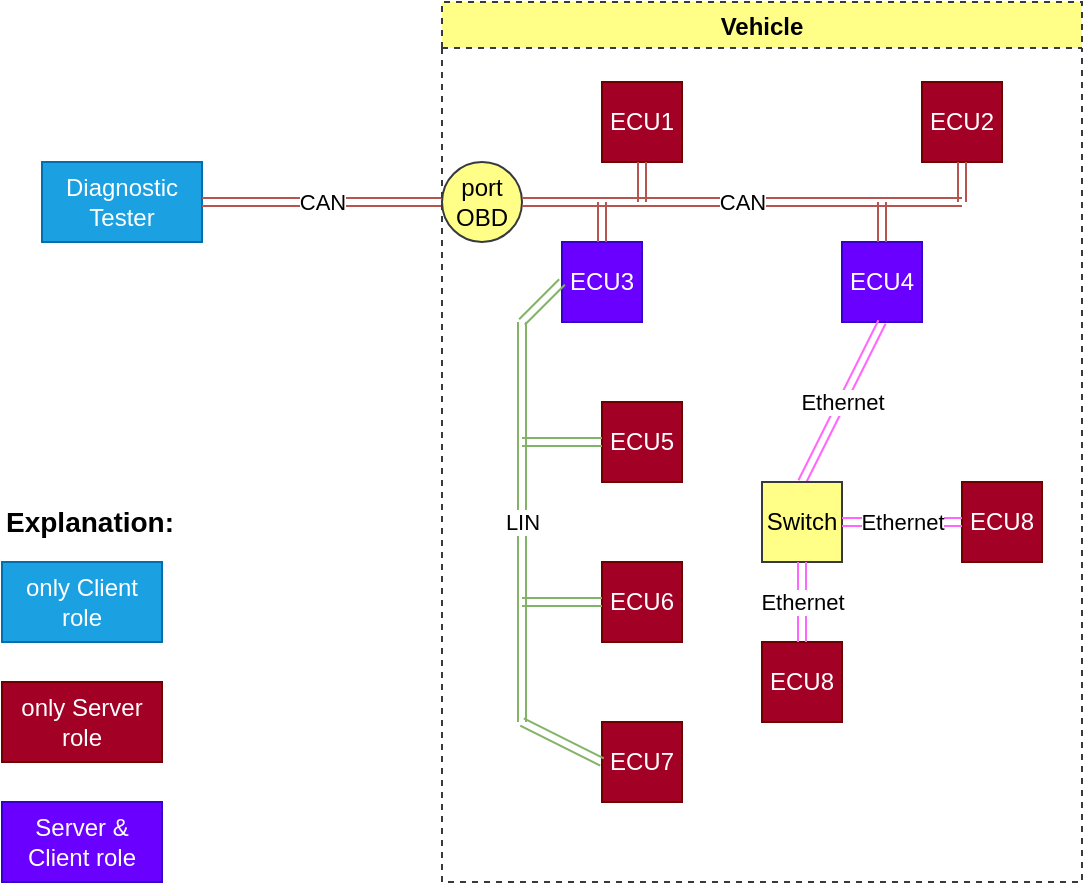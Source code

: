 <mxfile version="14.9.6" type="device" pages="2"><diagram id="TXXlHFKijfGD9bMzDoRn" name="Gateway"><mxGraphModel dx="1292" dy="746" grid="1" gridSize="10" guides="1" tooltips="1" connect="1" arrows="1" fold="1" page="1" pageScale="1" pageWidth="600" pageHeight="500" math="0" shadow="0"><root><mxCell id="kVYuDdD-bTvSPbI2ndRd-0"/><mxCell id="kVYuDdD-bTvSPbI2ndRd-1" parent="kVYuDdD-bTvSPbI2ndRd-0"/><mxCell id="PegGbP0o_FV90BbM3bnu-0" value="Diagnostic Tester" style="rounded=0;whiteSpace=wrap;html=1;fillColor=#1ba1e2;strokeColor=#006EAF;fontColor=#ffffff;" vertex="1" parent="kVYuDdD-bTvSPbI2ndRd-1"><mxGeometry x="40" y="120" width="80" height="40" as="geometry"/></mxCell><mxCell id="PegGbP0o_FV90BbM3bnu-9" value="port OBD" style="ellipse;whiteSpace=wrap;html=1;fillColor=#ffff88;strokeColor=#36393d;" vertex="1" parent="kVYuDdD-bTvSPbI2ndRd-1"><mxGeometry x="240" y="120" width="40" height="40" as="geometry"/></mxCell><mxCell id="PegGbP0o_FV90BbM3bnu-10" value="CAN" style="shape=link;html=1;exitX=1;exitY=0.5;exitDx=0;exitDy=0;entryX=0;entryY=0.5;entryDx=0;entryDy=0;strokeColor=#b85450;fillColor=#f8cecc;" edge="1" parent="kVYuDdD-bTvSPbI2ndRd-1" source="PegGbP0o_FV90BbM3bnu-0" target="PegGbP0o_FV90BbM3bnu-9"><mxGeometry width="100" relative="1" as="geometry"><mxPoint x="130" y="130" as="sourcePoint"/><mxPoint x="230" y="130" as="targetPoint"/></mxGeometry></mxCell><mxCell id="PegGbP0o_FV90BbM3bnu-11" value="CAN" style="shape=link;html=1;exitX=1;exitY=0.5;exitDx=0;exitDy=0;fillColor=#f8cecc;strokeColor=#b85450;" edge="1" parent="kVYuDdD-bTvSPbI2ndRd-1" source="PegGbP0o_FV90BbM3bnu-9"><mxGeometry width="100" relative="1" as="geometry"><mxPoint x="290" y="140" as="sourcePoint"/><mxPoint x="500" y="140" as="targetPoint"/></mxGeometry></mxCell><mxCell id="PegGbP0o_FV90BbM3bnu-12" value="Vehicle" style="swimlane;dashed=1;fillColor=#ffff88;strokeColor=#36393d;" vertex="1" parent="kVYuDdD-bTvSPbI2ndRd-1"><mxGeometry x="240" y="40" width="320" height="440" as="geometry"/></mxCell><mxCell id="PegGbP0o_FV90BbM3bnu-14" value="ECU1" style="rounded=0;whiteSpace=wrap;html=1;fillColor=#a20025;strokeColor=#6F0000;fontColor=#ffffff;" vertex="1" parent="PegGbP0o_FV90BbM3bnu-12"><mxGeometry x="80" y="40" width="40" height="40" as="geometry"/></mxCell><mxCell id="PegGbP0o_FV90BbM3bnu-15" value="" style="shape=link;html=1;exitX=0.5;exitY=1;exitDx=0;exitDy=0;fillColor=#f8cecc;strokeColor=#b85450;" edge="1" parent="PegGbP0o_FV90BbM3bnu-12" source="PegGbP0o_FV90BbM3bnu-14"><mxGeometry width="100" relative="1" as="geometry"><mxPoint x="130" y="150" as="sourcePoint"/><mxPoint x="100" y="100" as="targetPoint"/></mxGeometry></mxCell><mxCell id="PegGbP0o_FV90BbM3bnu-18" value="ECU2" style="rounded=0;whiteSpace=wrap;html=1;fillColor=#a20025;strokeColor=#6F0000;fontColor=#ffffff;" vertex="1" parent="PegGbP0o_FV90BbM3bnu-12"><mxGeometry x="240" y="40" width="40" height="40" as="geometry"/></mxCell><mxCell id="PegGbP0o_FV90BbM3bnu-22" value="" style="shape=link;html=1;exitX=0.5;exitY=1;exitDx=0;exitDy=0;fillColor=#f8cecc;strokeColor=#b85450;" edge="1" parent="PegGbP0o_FV90BbM3bnu-12" source="PegGbP0o_FV90BbM3bnu-18"><mxGeometry width="100" relative="1" as="geometry"><mxPoint x="240" y="160" as="sourcePoint"/><mxPoint x="260" y="100" as="targetPoint"/></mxGeometry></mxCell><mxCell id="PegGbP0o_FV90BbM3bnu-23" value="ECU3" style="rounded=0;whiteSpace=wrap;html=1;fillColor=#6a00ff;strokeColor=#3700CC;fontColor=#ffffff;" vertex="1" parent="PegGbP0o_FV90BbM3bnu-12"><mxGeometry x="60" y="120" width="40" height="40" as="geometry"/></mxCell><mxCell id="PegGbP0o_FV90BbM3bnu-24" value="ECU4" style="rounded=0;whiteSpace=wrap;html=1;fillColor=#6a00ff;strokeColor=#3700CC;fontColor=#ffffff;" vertex="1" parent="PegGbP0o_FV90BbM3bnu-12"><mxGeometry x="200" y="120" width="40" height="40" as="geometry"/></mxCell><mxCell id="PegGbP0o_FV90BbM3bnu-26" value="" style="shape=link;html=1;entryX=0.5;entryY=0;entryDx=0;entryDy=0;fillColor=#f8cecc;strokeColor=#b85450;" edge="1" parent="PegGbP0o_FV90BbM3bnu-12" target="PegGbP0o_FV90BbM3bnu-24"><mxGeometry width="100" relative="1" as="geometry"><mxPoint x="220" y="100" as="sourcePoint"/><mxPoint x="260" y="120" as="targetPoint"/></mxGeometry></mxCell><mxCell id="PegGbP0o_FV90BbM3bnu-28" value="LIN" style="shape=link;html=1;fillColor=#d5e8d4;strokeColor=#82b366;" edge="1" parent="PegGbP0o_FV90BbM3bnu-12"><mxGeometry width="100" relative="1" as="geometry"><mxPoint x="40" y="160" as="sourcePoint"/><mxPoint x="40" y="360" as="targetPoint"/></mxGeometry></mxCell><mxCell id="PegGbP0o_FV90BbM3bnu-29" value="Ethernet" style="shape=link;html=1;entryX=0.5;entryY=0;entryDx=0;entryDy=0;exitX=0.5;exitY=1;exitDx=0;exitDy=0;strokeColor=#FF66FF;" edge="1" parent="PegGbP0o_FV90BbM3bnu-12" source="PegGbP0o_FV90BbM3bnu-24" target="PegGbP0o_FV90BbM3bnu-30"><mxGeometry width="100" relative="1" as="geometry"><mxPoint x="180" y="160" as="sourcePoint"/><mxPoint x="180" y="240" as="targetPoint"/></mxGeometry></mxCell><mxCell id="PegGbP0o_FV90BbM3bnu-30" value="Switch" style="rounded=0;whiteSpace=wrap;html=1;strokeColor=#36393d;fillColor=#ffff88;" vertex="1" parent="PegGbP0o_FV90BbM3bnu-12"><mxGeometry x="160" y="240" width="40" height="40" as="geometry"/></mxCell><mxCell id="PegGbP0o_FV90BbM3bnu-32" value="ECU5" style="rounded=0;whiteSpace=wrap;html=1;fillColor=#a20025;strokeColor=#6F0000;fontColor=#ffffff;" vertex="1" parent="PegGbP0o_FV90BbM3bnu-12"><mxGeometry x="80" y="200" width="40" height="40" as="geometry"/></mxCell><mxCell id="PegGbP0o_FV90BbM3bnu-33" value="ECU6" style="rounded=0;whiteSpace=wrap;html=1;fillColor=#a20025;strokeColor=#6F0000;fontColor=#ffffff;" vertex="1" parent="PegGbP0o_FV90BbM3bnu-12"><mxGeometry x="80" y="280" width="40" height="40" as="geometry"/></mxCell><mxCell id="PegGbP0o_FV90BbM3bnu-34" value="ECU7" style="rounded=0;whiteSpace=wrap;html=1;fillColor=#a20025;strokeColor=#6F0000;fontColor=#ffffff;" vertex="1" parent="PegGbP0o_FV90BbM3bnu-12"><mxGeometry x="80" y="360" width="40" height="40" as="geometry"/></mxCell><mxCell id="PegGbP0o_FV90BbM3bnu-35" value="ECU8" style="rounded=0;whiteSpace=wrap;html=1;fillColor=#a20025;strokeColor=#6F0000;fontColor=#ffffff;" vertex="1" parent="PegGbP0o_FV90BbM3bnu-12"><mxGeometry x="160" y="320" width="40" height="40" as="geometry"/></mxCell><mxCell id="PegGbP0o_FV90BbM3bnu-36" value="ECU8" style="rounded=0;whiteSpace=wrap;html=1;fillColor=#a20025;strokeColor=#6F0000;fontColor=#ffffff;" vertex="1" parent="PegGbP0o_FV90BbM3bnu-12"><mxGeometry x="260" y="240" width="40" height="40" as="geometry"/></mxCell><mxCell id="PegGbP0o_FV90BbM3bnu-37" value="Ethernet" style="shape=link;html=1;entryX=0.5;entryY=0;entryDx=0;entryDy=0;exitX=0.5;exitY=1;exitDx=0;exitDy=0;strokeColor=#FF66FF;" edge="1" parent="PegGbP0o_FV90BbM3bnu-12" source="PegGbP0o_FV90BbM3bnu-30" target="PegGbP0o_FV90BbM3bnu-35"><mxGeometry width="100" relative="1" as="geometry"><mxPoint x="220" y="300" as="sourcePoint"/><mxPoint x="190.0" y="250.0" as="targetPoint"/></mxGeometry></mxCell><mxCell id="PegGbP0o_FV90BbM3bnu-38" value="Ethernet" style="shape=link;html=1;entryX=1;entryY=0.5;entryDx=0;entryDy=0;exitX=0;exitY=0.5;exitDx=0;exitDy=0;strokeColor=#FF66FF;" edge="1" parent="PegGbP0o_FV90BbM3bnu-12" source="PegGbP0o_FV90BbM3bnu-36" target="PegGbP0o_FV90BbM3bnu-30"><mxGeometry width="100" relative="1" as="geometry"><mxPoint x="190" y="290" as="sourcePoint"/><mxPoint x="190" y="330" as="targetPoint"/></mxGeometry></mxCell><mxCell id="PegGbP0o_FV90BbM3bnu-27" value="" style="shape=link;html=1;exitX=0.5;exitY=0;exitDx=0;exitDy=0;fillColor=#f8cecc;strokeColor=#b85450;" edge="1" parent="kVYuDdD-bTvSPbI2ndRd-1" source="PegGbP0o_FV90BbM3bnu-23"><mxGeometry width="100" relative="1" as="geometry"><mxPoint x="390" y="270" as="sourcePoint"/><mxPoint x="320" y="140" as="targetPoint"/></mxGeometry></mxCell><mxCell id="PegGbP0o_FV90BbM3bnu-40" value="" style="shape=link;html=1;exitX=0;exitY=0.5;exitDx=0;exitDy=0;fillColor=#d5e8d4;strokeColor=#82b366;" edge="1" parent="kVYuDdD-bTvSPbI2ndRd-1" source="PegGbP0o_FV90BbM3bnu-23"><mxGeometry width="100" relative="1" as="geometry"><mxPoint x="140" y="210" as="sourcePoint"/><mxPoint x="280" y="200" as="targetPoint"/></mxGeometry></mxCell><mxCell id="PegGbP0o_FV90BbM3bnu-41" value="" style="shape=link;html=1;entryX=0;entryY=0.5;entryDx=0;entryDy=0;fillColor=#d5e8d4;strokeColor=#82b366;" edge="1" parent="kVYuDdD-bTvSPbI2ndRd-1" target="PegGbP0o_FV90BbM3bnu-32"><mxGeometry width="100" relative="1" as="geometry"><mxPoint x="280" y="260" as="sourcePoint"/><mxPoint x="290" y="210" as="targetPoint"/></mxGeometry></mxCell><mxCell id="PegGbP0o_FV90BbM3bnu-42" value="" style="shape=link;html=1;entryX=0;entryY=0.5;entryDx=0;entryDy=0;fillColor=#d5e8d4;strokeColor=#82b366;" edge="1" parent="kVYuDdD-bTvSPbI2ndRd-1" target="PegGbP0o_FV90BbM3bnu-33"><mxGeometry width="100" relative="1" as="geometry"><mxPoint x="280" y="340" as="sourcePoint"/><mxPoint x="330" y="270" as="targetPoint"/></mxGeometry></mxCell><mxCell id="PegGbP0o_FV90BbM3bnu-43" value="" style="shape=link;html=1;entryX=0;entryY=0.5;entryDx=0;entryDy=0;fillColor=#d5e8d4;strokeColor=#82b366;" edge="1" parent="kVYuDdD-bTvSPbI2ndRd-1" target="PegGbP0o_FV90BbM3bnu-34"><mxGeometry width="100" relative="1" as="geometry"><mxPoint x="280" y="400" as="sourcePoint"/><mxPoint x="330" y="350" as="targetPoint"/></mxGeometry></mxCell><mxCell id="PegGbP0o_FV90BbM3bnu-44" value="only Client role" style="rounded=0;whiteSpace=wrap;html=1;strokeColor=#006EAF;fillColor=#1ba1e2;fontColor=#ffffff;" vertex="1" parent="kVYuDdD-bTvSPbI2ndRd-1"><mxGeometry x="20" y="320" width="80" height="40" as="geometry"/></mxCell><mxCell id="PegGbP0o_FV90BbM3bnu-45" value="only Server role" style="rounded=0;whiteSpace=wrap;html=1;strokeColor=#6F0000;fillColor=#a20025;fontColor=#ffffff;" vertex="1" parent="kVYuDdD-bTvSPbI2ndRd-1"><mxGeometry x="20" y="380" width="80" height="40" as="geometry"/></mxCell><mxCell id="PegGbP0o_FV90BbM3bnu-46" value="Server &amp;amp; Client role" style="rounded=0;whiteSpace=wrap;html=1;strokeColor=#3700CC;fillColor=#6a00ff;fontColor=#ffffff;" vertex="1" parent="kVYuDdD-bTvSPbI2ndRd-1"><mxGeometry x="20" y="440" width="80" height="40" as="geometry"/></mxCell><mxCell id="PegGbP0o_FV90BbM3bnu-47" value="Explanation:" style="text;html=1;strokeColor=none;fillColor=none;align=left;verticalAlign=middle;whiteSpace=wrap;rounded=0;fontStyle=1;fontSize=14;" vertex="1" parent="kVYuDdD-bTvSPbI2ndRd-1"><mxGeometry x="20" y="280" width="80" height="40" as="geometry"/></mxCell></root></mxGraphModel></diagram><diagram id="C53OIOGYQhfHuugrrB3Q" name="Service N_PDU Frame"><mxGraphModel dx="1550" dy="895" grid="1" gridSize="10" guides="1" tooltips="1" connect="1" arrows="1" fold="1" page="1" pageScale="1" pageWidth="827" pageHeight="1169" math="0" shadow="0"><root><mxCell id="0"/><mxCell id="1" parent="0"/></root></mxGraphModel></diagram></mxfile>